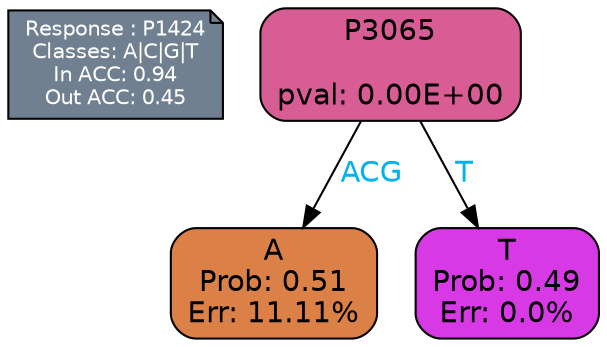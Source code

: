 digraph Tree {
node [shape=box, style="filled, rounded", color="black", fontname=helvetica] ;
graph [ranksep=equally, splines=polylines, bgcolor=transparent, dpi=600] ;
edge [fontname=helvetica] ;
LEGEND [label="Response : P1424
Classes: A|C|G|T
In ACC: 0.94
Out ACC: 0.45
",shape=note,align=left,style=filled,fillcolor="slategray",fontcolor="white",fontsize=10];1 [label="P3065

pval: 0.00E+00", fillcolor="#d95d95"] ;
2 [label="A
Prob: 0.51
Err: 11.11%", fillcolor="#db8047"] ;
3 [label="T
Prob: 0.49
Err: 0.0%", fillcolor="#d739e5"] ;
1 -> 2 [label="ACG",fontcolor=deepskyblue2] ;
1 -> 3 [label="T",fontcolor=deepskyblue2] ;
{rank = same; 2;3;}{rank = same; LEGEND;1;}}